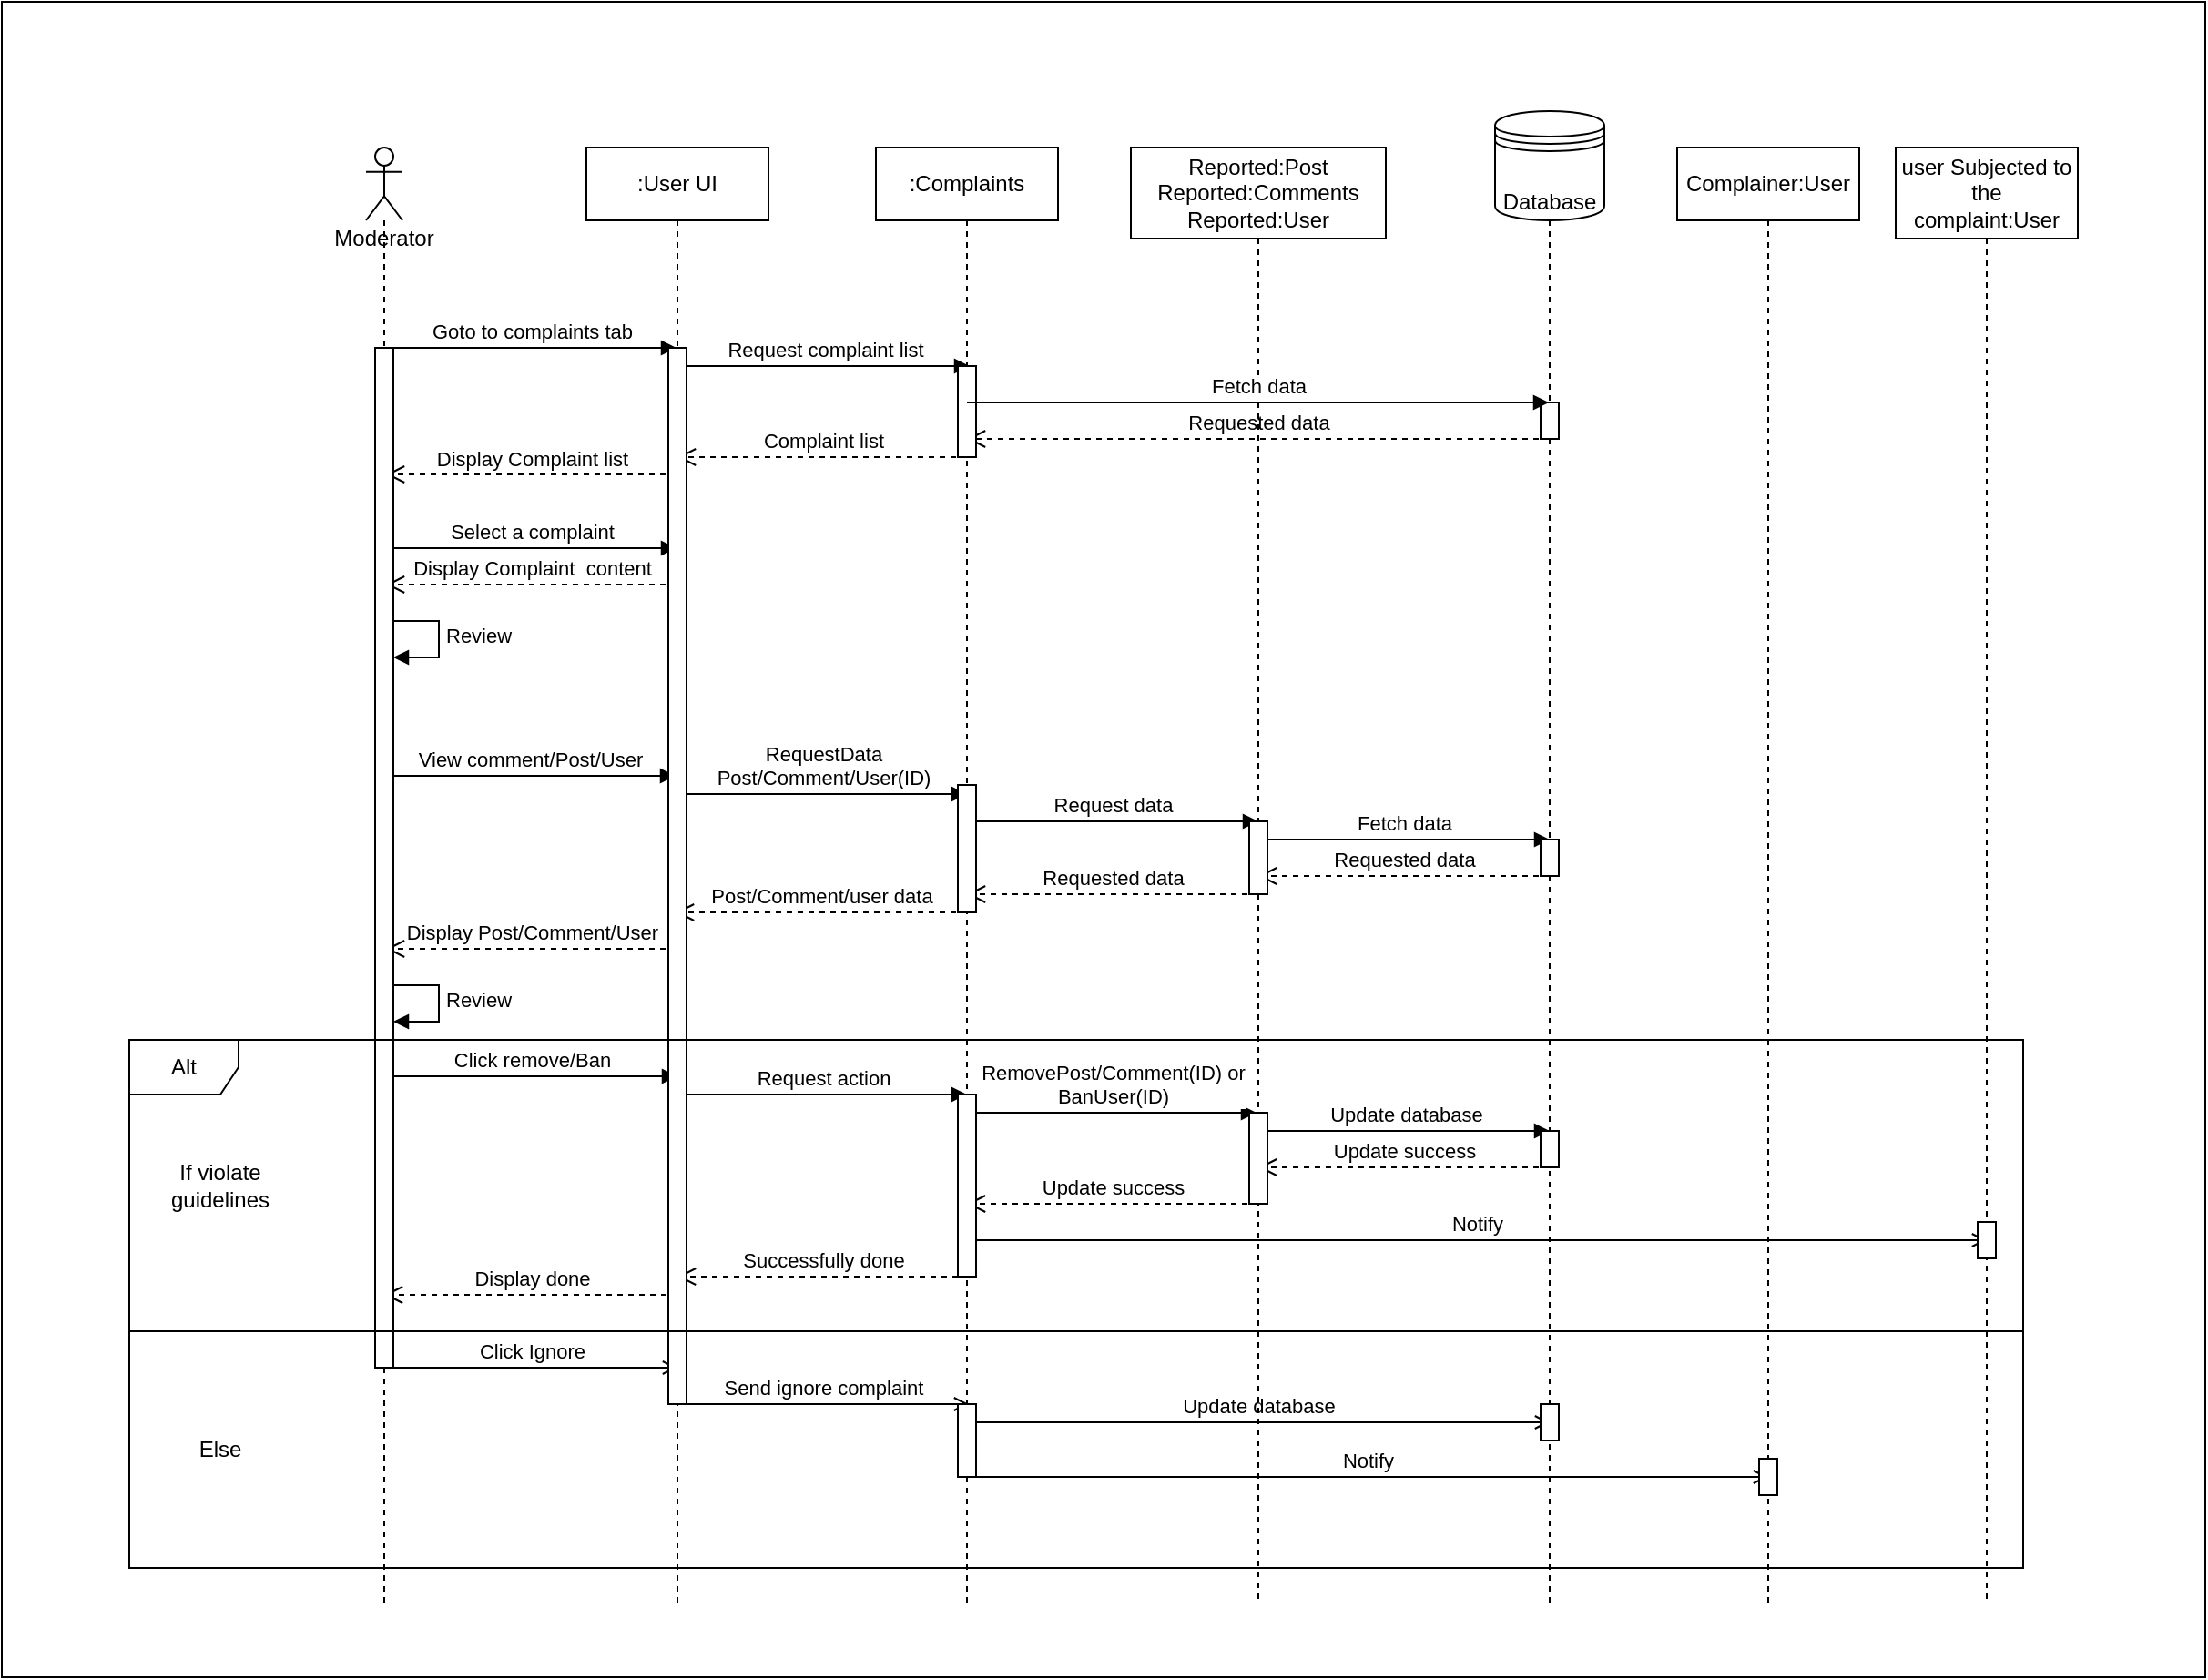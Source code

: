 <mxfile version="20.5.3" type="google"><diagram id="FdVjxLyEb4s5hee-XiTn" name="Page-1"><mxGraphModel grid="1" page="1" gridSize="10" guides="1" tooltips="1" connect="1" arrows="1" fold="1" pageScale="1" pageWidth="827" pageHeight="1169" math="0" shadow="0"><root><mxCell id="0"/><mxCell id="1" parent="0"/><mxCell id="dA4GqISbjs8xdl_2C9cp-7" value="Goto to complaints tab" style="html=1;verticalAlign=bottom;endArrow=block;rounded=0;" edge="1" parent="1" target="dA4GqISbjs8xdl_2C9cp-2"><mxGeometry width="80" relative="1" as="geometry"><mxPoint x="1080" y="350" as="sourcePoint"/><mxPoint x="1160" y="350" as="targetPoint"/></mxGeometry></mxCell><mxCell id="dA4GqISbjs8xdl_2C9cp-13" value="Select a complaint" style="html=1;verticalAlign=bottom;endArrow=block;rounded=0;" edge="1" parent="1" target="dA4GqISbjs8xdl_2C9cp-2"><mxGeometry width="80" relative="1" as="geometry"><mxPoint x="1080" y="460" as="sourcePoint"/><mxPoint x="1160" y="460" as="targetPoint"/></mxGeometry></mxCell><mxCell id="dA4GqISbjs8xdl_2C9cp-17" value="Review" style="edgeStyle=orthogonalEdgeStyle;html=1;align=left;spacingLeft=2;endArrow=block;rounded=0;entryX=1;entryY=0;" edge="1" parent="1"><mxGeometry relative="1" as="geometry"><mxPoint x="1080" y="500" as="sourcePoint"/><Array as="points"><mxPoint x="1110" y="500"/></Array><mxPoint x="1085" y="520" as="targetPoint"/></mxGeometry></mxCell><mxCell id="dA4GqISbjs8xdl_2C9cp-20" value="View comment/Post/User" style="html=1;verticalAlign=bottom;endArrow=block;rounded=0;" edge="1" parent="1"><mxGeometry width="80" relative="1" as="geometry"><mxPoint x="1080" y="585" as="sourcePoint"/><mxPoint x="1240" y="585" as="targetPoint"/></mxGeometry></mxCell><mxCell id="dA4GqISbjs8xdl_2C9cp-21" value="&lt;div&gt;RequestData&lt;/div&gt;&lt;div&gt;Post/Comment/User(ID)&lt;/div&gt;" style="html=1;verticalAlign=bottom;endArrow=block;rounded=0;" edge="1" parent="1"><mxGeometry width="80" relative="1" as="geometry"><mxPoint x="1241" y="595" as="sourcePoint"/><mxPoint x="1400" y="595" as="targetPoint"/></mxGeometry></mxCell><mxCell id="dA4GqISbjs8xdl_2C9cp-22" value="Fetch data" style="html=1;verticalAlign=bottom;endArrow=block;rounded=0;" edge="1" parent="1"><mxGeometry width="80" relative="1" as="geometry"><mxPoint x="1560" y="620" as="sourcePoint"/><mxPoint x="1720" y="620" as="targetPoint"/></mxGeometry></mxCell><mxCell id="dA4GqISbjs8xdl_2C9cp-23" value="Requested data" style="html=1;verticalAlign=bottom;endArrow=open;dashed=1;endSize=8;rounded=0;" edge="1" parent="1"><mxGeometry relative="1" as="geometry"><mxPoint x="1720" y="640" as="sourcePoint"/><mxPoint x="1560" y="640" as="targetPoint"/></mxGeometry></mxCell><mxCell id="dA4GqISbjs8xdl_2C9cp-25" value="Post/Comment/user data" style="html=1;verticalAlign=bottom;endArrow=open;dashed=1;endSize=8;rounded=0;" edge="1" parent="1"><mxGeometry relative="1" as="geometry"><mxPoint x="1400" y="660" as="sourcePoint"/><mxPoint x="1240" y="660" as="targetPoint"/></mxGeometry></mxCell><mxCell id="dA4GqISbjs8xdl_2C9cp-26" value="Display Post/Comment/User" style="html=1;verticalAlign=bottom;endArrow=open;dashed=1;endSize=8;rounded=0;" edge="1" parent="1"><mxGeometry relative="1" as="geometry"><mxPoint x="1240.5" y="680" as="sourcePoint"/><mxPoint x="1081" y="680" as="targetPoint"/></mxGeometry></mxCell><mxCell id="dA4GqISbjs8xdl_2C9cp-27" value="Click remove/Ban" style="html=1;verticalAlign=bottom;endArrow=block;rounded=0;" edge="1" parent="1"><mxGeometry width="80" relative="1" as="geometry"><mxPoint x="1081" y="750" as="sourcePoint"/><mxPoint x="1241" y="750" as="targetPoint"/></mxGeometry></mxCell><mxCell id="dA4GqISbjs8xdl_2C9cp-28" value="Review" style="edgeStyle=orthogonalEdgeStyle;html=1;align=left;spacingLeft=2;endArrow=block;rounded=0;entryX=1;entryY=0;" edge="1" parent="1"><mxGeometry relative="1" as="geometry"><mxPoint x="1080" y="700" as="sourcePoint"/><Array as="points"><mxPoint x="1110" y="700"/></Array><mxPoint x="1085" y="720" as="targetPoint"/></mxGeometry></mxCell><mxCell id="dA4GqISbjs8xdl_2C9cp-29" value="Request action" style="html=1;verticalAlign=bottom;endArrow=block;rounded=0;" edge="1" parent="1"><mxGeometry width="80" relative="1" as="geometry"><mxPoint x="1241" y="760" as="sourcePoint"/><mxPoint x="1400" y="760" as="targetPoint"/></mxGeometry></mxCell><mxCell id="dA4GqISbjs8xdl_2C9cp-30" value="Update database" style="html=1;verticalAlign=bottom;endArrow=block;rounded=0;" edge="1" parent="1"><mxGeometry width="80" relative="1" as="geometry"><mxPoint x="1560.5" y="780" as="sourcePoint"/><mxPoint x="1720" y="780" as="targetPoint"/></mxGeometry></mxCell><mxCell id="dA4GqISbjs8xdl_2C9cp-31" value="Update success" style="html=1;verticalAlign=bottom;endArrow=open;dashed=1;endSize=8;rounded=0;" edge="1" parent="1"><mxGeometry relative="1" as="geometry"><mxPoint x="1720" y="800" as="sourcePoint"/><mxPoint x="1560" y="800" as="targetPoint"/></mxGeometry></mxCell><mxCell id="dA4GqISbjs8xdl_2C9cp-32" value="Update success" style="html=1;verticalAlign=bottom;endArrow=open;dashed=1;endSize=8;rounded=0;" edge="1" parent="1"><mxGeometry relative="1" as="geometry"><mxPoint x="1560" y="820" as="sourcePoint"/><mxPoint x="1400" y="820" as="targetPoint"/></mxGeometry></mxCell><mxCell id="dA4GqISbjs8xdl_2C9cp-33" value="Display done" style="html=1;verticalAlign=bottom;endArrow=open;dashed=1;endSize=8;rounded=0;" edge="1" parent="1"><mxGeometry relative="1" as="geometry"><mxPoint x="1241" y="870" as="sourcePoint"/><mxPoint x="1080" y="870" as="targetPoint"/></mxGeometry></mxCell><mxCell id="dA4GqISbjs8xdl_2C9cp-45" value="Request data" style="html=1;verticalAlign=bottom;endArrow=block;rounded=0;" edge="1" parent="1"><mxGeometry width="80" relative="1" as="geometry"><mxPoint x="1400" y="610" as="sourcePoint"/><mxPoint x="1560" y="610" as="targetPoint"/></mxGeometry></mxCell><mxCell id="dA4GqISbjs8xdl_2C9cp-46" value="Requested data" style="html=1;verticalAlign=bottom;endArrow=open;dashed=1;endSize=8;rounded=0;" edge="1" parent="1"><mxGeometry relative="1" as="geometry"><mxPoint x="1560" y="650" as="sourcePoint"/><mxPoint x="1400" y="650" as="targetPoint"/></mxGeometry></mxCell><mxCell id="dA4GqISbjs8xdl_2C9cp-49" value="&lt;div&gt;RemovePost/Comment(ID) or&lt;br&gt;&lt;/div&gt;&lt;div&gt;BanUser(ID)&lt;br&gt;&lt;/div&gt;" style="html=1;verticalAlign=bottom;endArrow=block;rounded=0;" edge="1" parent="1"><mxGeometry width="80" relative="1" as="geometry"><mxPoint x="1400" y="770" as="sourcePoint"/><mxPoint x="1559" y="770" as="targetPoint"/></mxGeometry></mxCell><mxCell id="dA4GqISbjs8xdl_2C9cp-50" value="Successfully done" style="html=1;verticalAlign=bottom;endArrow=open;dashed=1;endSize=8;rounded=0;" edge="1" parent="1"><mxGeometry relative="1" as="geometry"><mxPoint x="1401" y="860" as="sourcePoint"/><mxPoint x="1241" y="860" as="targetPoint"/></mxGeometry></mxCell><mxCell id="dA4GqISbjs8xdl_2C9cp-51" value="Notify" style="html=1;verticalAlign=bottom;endArrow=open;rounded=0;endFill=0;" edge="1" parent="1"><mxGeometry width="80" relative="1" as="geometry"><mxPoint x="1400" y="840" as="sourcePoint"/><mxPoint x="1960" y="840" as="targetPoint"/></mxGeometry></mxCell><mxCell id="dA4GqISbjs8xdl_2C9cp-52" value="Click Ignore" style="html=1;verticalAlign=bottom;endArrow=open;rounded=0;endFill=0;" edge="1" parent="1"><mxGeometry width="80" relative="1" as="geometry"><mxPoint x="1081" y="910" as="sourcePoint"/><mxPoint x="1241" y="910" as="targetPoint"/></mxGeometry></mxCell><mxCell id="dA4GqISbjs8xdl_2C9cp-54" value="Send ignore complaint" style="html=1;verticalAlign=bottom;endArrow=open;rounded=0;endFill=0;" edge="1" parent="1"><mxGeometry width="80" relative="1" as="geometry"><mxPoint x="1241" y="930" as="sourcePoint"/><mxPoint x="1401" y="930" as="targetPoint"/></mxGeometry></mxCell><mxCell id="dA4GqISbjs8xdl_2C9cp-55" value="Update database" style="html=1;verticalAlign=bottom;endArrow=open;rounded=0;endFill=0;" edge="1" parent="1"><mxGeometry width="80" relative="1" as="geometry"><mxPoint x="1400" y="940" as="sourcePoint"/><mxPoint x="1720" y="940" as="targetPoint"/></mxGeometry></mxCell><mxCell id="dA4GqISbjs8xdl_2C9cp-57" value="Notify" style="html=1;verticalAlign=bottom;endArrow=open;rounded=0;endFill=0;" edge="1" parent="1"><mxGeometry width="80" relative="1" as="geometry"><mxPoint x="1400" y="970" as="sourcePoint"/><mxPoint x="1840" y="970" as="targetPoint"/></mxGeometry></mxCell><mxCell id="dA4GqISbjs8xdl_2C9cp-43" value="Complainer:User" style="shape=umlLifeline;perimeter=lifelinePerimeter;whiteSpace=wrap;html=1;container=1;collapsible=0;recursiveResize=0;outlineConnect=0;" vertex="1" parent="1"><mxGeometry x="1790" y="240" width="100" height="800" as="geometry"/></mxCell><mxCell id="dA4GqISbjs8xdl_2C9cp-70" value="" style="html=1;points=[];perimeter=orthogonalPerimeter;" vertex="1" parent="dA4GqISbjs8xdl_2C9cp-43"><mxGeometry x="45" y="720" width="10" height="20" as="geometry"/></mxCell><mxCell id="dA4GqISbjs8xdl_2C9cp-6" value="Database" style="shape=umlLifeline;participant=datastore;perimeter=lifelinePerimeter;whiteSpace=wrap;html=1;container=1;collapsible=0;recursiveResize=0;verticalAlign=top;spacingTop=36;outlineConnect=0;size=60;" vertex="1" parent="1"><mxGeometry x="1690" y="220" width="60" height="820" as="geometry"/></mxCell><mxCell id="dA4GqISbjs8xdl_2C9cp-10" value="Requested data" style="html=1;verticalAlign=bottom;endArrow=open;dashed=1;endSize=8;rounded=0;" edge="1" parent="dA4GqISbjs8xdl_2C9cp-6" target="dA4GqISbjs8xdl_2C9cp-3"><mxGeometry relative="1" as="geometry"><mxPoint x="30" y="180" as="sourcePoint"/><mxPoint x="-50" y="180" as="targetPoint"/></mxGeometry></mxCell><mxCell id="dA4GqISbjs8xdl_2C9cp-61" value="" style="html=1;points=[];perimeter=orthogonalPerimeter;" vertex="1" parent="dA4GqISbjs8xdl_2C9cp-6"><mxGeometry x="25" y="160" width="10" height="20" as="geometry"/></mxCell><mxCell id="dA4GqISbjs8xdl_2C9cp-62" value="" style="html=1;points=[];perimeter=orthogonalPerimeter;" vertex="1" parent="dA4GqISbjs8xdl_2C9cp-6"><mxGeometry x="25" y="400" width="10" height="20" as="geometry"/></mxCell><mxCell id="dA4GqISbjs8xdl_2C9cp-68" value="" style="html=1;points=[];perimeter=orthogonalPerimeter;" vertex="1" parent="dA4GqISbjs8xdl_2C9cp-6"><mxGeometry x="25" y="560" width="10" height="20" as="geometry"/></mxCell><mxCell id="dA4GqISbjs8xdl_2C9cp-69" value="" style="html=1;points=[];perimeter=orthogonalPerimeter;" vertex="1" parent="dA4GqISbjs8xdl_2C9cp-6"><mxGeometry x="25" y="710" width="10" height="20" as="geometry"/></mxCell><mxCell id="dA4GqISbjs8xdl_2C9cp-3" value=":Complaints" style="shape=umlLifeline;perimeter=lifelinePerimeter;whiteSpace=wrap;html=1;container=1;collapsible=0;recursiveResize=0;outlineConnect=0;" vertex="1" parent="1"><mxGeometry x="1350" y="240" width="100" height="800" as="geometry"/></mxCell><mxCell id="dA4GqISbjs8xdl_2C9cp-8" value="Request complaint list" style="html=1;verticalAlign=bottom;endArrow=block;rounded=0;" edge="1" parent="dA4GqISbjs8xdl_2C9cp-3"><mxGeometry width="80" relative="1" as="geometry"><mxPoint x="-109" y="120" as="sourcePoint"/><mxPoint x="51.5" y="120" as="targetPoint"/></mxGeometry></mxCell><mxCell id="dA4GqISbjs8xdl_2C9cp-11" value="Complaint list" style="html=1;verticalAlign=bottom;endArrow=open;dashed=1;endSize=8;rounded=0;" edge="1" parent="dA4GqISbjs8xdl_2C9cp-3" target="dA4GqISbjs8xdl_2C9cp-2"><mxGeometry relative="1" as="geometry"><mxPoint x="50" y="170" as="sourcePoint"/><mxPoint x="-30" y="170" as="targetPoint"/></mxGeometry></mxCell><mxCell id="dA4GqISbjs8xdl_2C9cp-60" value="" style="html=1;points=[];perimeter=orthogonalPerimeter;" vertex="1" parent="dA4GqISbjs8xdl_2C9cp-3"><mxGeometry x="45" y="120" width="10" height="50" as="geometry"/></mxCell><mxCell id="dA4GqISbjs8xdl_2C9cp-64" value="" style="html=1;points=[];perimeter=orthogonalPerimeter;" vertex="1" parent="dA4GqISbjs8xdl_2C9cp-3"><mxGeometry x="45" y="350" width="10" height="70" as="geometry"/></mxCell><mxCell id="dA4GqISbjs8xdl_2C9cp-65" value="" style="html=1;points=[];perimeter=orthogonalPerimeter;" vertex="1" parent="dA4GqISbjs8xdl_2C9cp-3"><mxGeometry x="45" y="520" width="10" height="100" as="geometry"/></mxCell><mxCell id="dA4GqISbjs8xdl_2C9cp-66" value="" style="html=1;points=[];perimeter=orthogonalPerimeter;" vertex="1" parent="dA4GqISbjs8xdl_2C9cp-3"><mxGeometry x="45" y="690" width="10" height="40" as="geometry"/></mxCell><mxCell id="dA4GqISbjs8xdl_2C9cp-2" value=":User UI" style="shape=umlLifeline;perimeter=lifelinePerimeter;whiteSpace=wrap;html=1;container=1;collapsible=0;recursiveResize=0;outlineConnect=0;" vertex="1" parent="1"><mxGeometry x="1191" y="240" width="100" height="800" as="geometry"/></mxCell><mxCell id="dA4GqISbjs8xdl_2C9cp-12" value="Display Complaint list" style="html=1;verticalAlign=bottom;endArrow=open;dashed=1;endSize=8;rounded=0;" edge="1" parent="dA4GqISbjs8xdl_2C9cp-2"><mxGeometry relative="1" as="geometry"><mxPoint x="49.5" y="179.5" as="sourcePoint"/><mxPoint x="-110" y="179.5" as="targetPoint"/></mxGeometry></mxCell><mxCell id="dA4GqISbjs8xdl_2C9cp-14" value="Display Complaint&amp;nbsp; content" style="html=1;verticalAlign=bottom;endArrow=open;dashed=1;endSize=8;rounded=0;" edge="1" parent="dA4GqISbjs8xdl_2C9cp-2"><mxGeometry relative="1" as="geometry"><mxPoint x="49.5" y="240" as="sourcePoint"/><mxPoint x="-110" y="240" as="targetPoint"/></mxGeometry></mxCell><mxCell id="dA4GqISbjs8xdl_2C9cp-59" value="" style="html=1;points=[];perimeter=orthogonalPerimeter;" vertex="1" parent="dA4GqISbjs8xdl_2C9cp-2"><mxGeometry x="45" y="110" width="10" height="580" as="geometry"/></mxCell><mxCell id="dA4GqISbjs8xdl_2C9cp-1" value="Moderator" style="shape=umlLifeline;participant=umlActor;perimeter=lifelinePerimeter;whiteSpace=wrap;html=1;container=1;collapsible=0;recursiveResize=0;verticalAlign=top;spacingTop=36;outlineConnect=0;" vertex="1" parent="1"><mxGeometry x="1070" y="240" width="20" height="800" as="geometry"/></mxCell><mxCell id="dA4GqISbjs8xdl_2C9cp-58" value="" style="html=1;points=[];perimeter=orthogonalPerimeter;" vertex="1" parent="dA4GqISbjs8xdl_2C9cp-1"><mxGeometry x="5" y="110" width="10" height="560" as="geometry"/></mxCell><mxCell id="dA4GqISbjs8xdl_2C9cp-74" value="Alt" style="shape=umlFrame;whiteSpace=wrap;html=1;" vertex="1" parent="1"><mxGeometry x="940" y="730" width="1040" height="160" as="geometry"/></mxCell><mxCell id="dA4GqISbjs8xdl_2C9cp-75" value="" style="html=1;fillColor=none;" vertex="1" parent="1"><mxGeometry x="940" y="890" width="1040" height="130" as="geometry"/></mxCell><mxCell id="dA4GqISbjs8xdl_2C9cp-76" value="If violate guidelines" style="text;html=1;strokeColor=none;fillColor=none;align=center;verticalAlign=middle;whiteSpace=wrap;rounded=0;" vertex="1" parent="1"><mxGeometry x="960" y="795" width="60" height="30" as="geometry"/></mxCell><mxCell id="dA4GqISbjs8xdl_2C9cp-78" value="Else" style="text;html=1;strokeColor=none;fillColor=none;align=center;verticalAlign=middle;whiteSpace=wrap;rounded=0;" vertex="1" parent="1"><mxGeometry x="960" y="940" width="60" height="30" as="geometry"/></mxCell><mxCell id="dA4GqISbjs8xdl_2C9cp-4" value="Reported:Post&lt;div&gt;Reported:Comments&lt;/div&gt;&lt;div&gt;Reported:User&lt;br&gt;&lt;/div&gt;" style="shape=umlLifeline;perimeter=lifelinePerimeter;whiteSpace=wrap;html=1;container=1;collapsible=0;recursiveResize=0;outlineConnect=0;size=50;" vertex="1" parent="1"><mxGeometry x="1490" y="240" width="140" height="800" as="geometry"/></mxCell><mxCell id="dA4GqISbjs8xdl_2C9cp-9" value="Fetch data" style="html=1;verticalAlign=bottom;endArrow=block;rounded=0;" edge="1" parent="dA4GqISbjs8xdl_2C9cp-4" target="dA4GqISbjs8xdl_2C9cp-6"><mxGeometry width="80" relative="1" as="geometry"><mxPoint x="-90" y="140" as="sourcePoint"/><mxPoint x="50.5" y="139.5" as="targetPoint"/></mxGeometry></mxCell><mxCell id="dA4GqISbjs8xdl_2C9cp-63" value="" style="html=1;points=[];perimeter=orthogonalPerimeter;" vertex="1" parent="dA4GqISbjs8xdl_2C9cp-4"><mxGeometry x="65" y="370" width="10" height="40" as="geometry"/></mxCell><mxCell id="dA4GqISbjs8xdl_2C9cp-67" value="" style="html=1;points=[];perimeter=orthogonalPerimeter;" vertex="1" parent="dA4GqISbjs8xdl_2C9cp-4"><mxGeometry x="65" y="530" width="10" height="50" as="geometry"/></mxCell><mxCell id="dA4GqISbjs8xdl_2C9cp-44" value="user Subjected to the complaint:User" style="shape=umlLifeline;perimeter=lifelinePerimeter;whiteSpace=wrap;html=1;container=1;collapsible=0;recursiveResize=0;outlineConnect=0;size=50;" vertex="1" parent="1"><mxGeometry x="1910" y="240" width="100" height="800" as="geometry"/></mxCell><mxCell id="dA4GqISbjs8xdl_2C9cp-73" value="" style="html=1;points=[];perimeter=orthogonalPerimeter;" vertex="1" parent="dA4GqISbjs8xdl_2C9cp-44"><mxGeometry x="45" y="590" width="10" height="20" as="geometry"/></mxCell><mxCell id="XA2X6Pxxj9kHbzFp5x4R-1" value="" style="rounded=0;whiteSpace=wrap;html=1;fillColor=none;" vertex="1" parent="1"><mxGeometry x="870" y="160" width="1210" height="920" as="geometry"/></mxCell></root></mxGraphModel></diagram></mxfile>